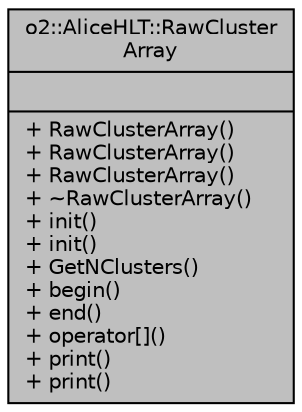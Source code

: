 digraph "o2::AliceHLT::RawClusterArray"
{
 // INTERACTIVE_SVG=YES
  bgcolor="transparent";
  edge [fontname="Helvetica",fontsize="10",labelfontname="Helvetica",labelfontsize="10"];
  node [fontname="Helvetica",fontsize="10",shape=record];
  Node1 [label="{o2::AliceHLT::RawCluster\lArray\n||+ RawClusterArray()\l+ RawClusterArray()\l+ RawClusterArray()\l+ ~RawClusterArray()\l+ init()\l+ init()\l+ GetNClusters()\l+ begin()\l+ end()\l+ operator[]()\l+ print()\l+ print()\l}",height=0.2,width=0.4,color="black", fillcolor="grey75", style="filled", fontcolor="black"];
}
